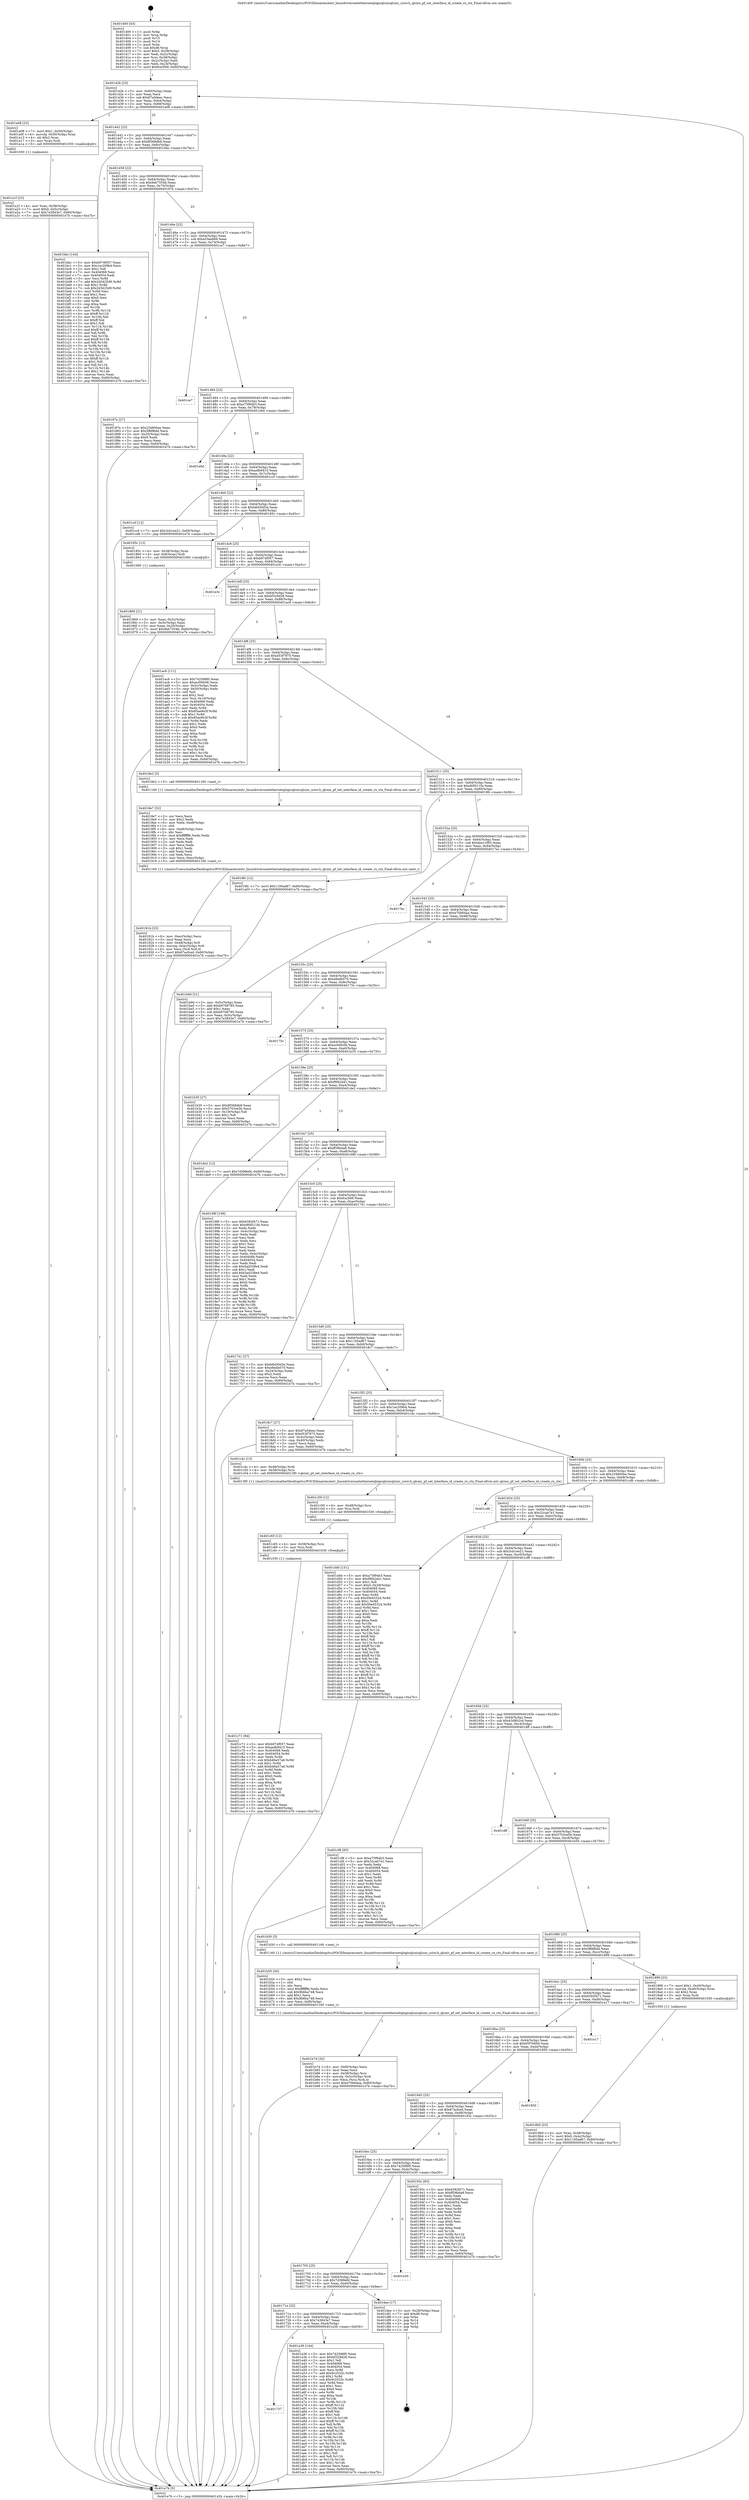 digraph "0x401400" {
  label = "0x401400 (/mnt/c/Users/mathe/Desktop/tcc/POCII/binaries/extr_linuxdriversnetethernetqlogicqlcnicqlcnic_sriov.h_qlcnic_pf_set_interface_id_create_rx_ctx_Final-ollvm.out::main(0))"
  labelloc = "t"
  node[shape=record]

  Entry [label="",width=0.3,height=0.3,shape=circle,fillcolor=black,style=filled]
  "0x40142b" [label="{
     0x40142b [23]\l
     | [instrs]\l
     &nbsp;&nbsp;0x40142b \<+3\>: mov -0x60(%rbp),%eax\l
     &nbsp;&nbsp;0x40142e \<+2\>: mov %eax,%ecx\l
     &nbsp;&nbsp;0x401430 \<+6\>: sub $0x87a5deec,%ecx\l
     &nbsp;&nbsp;0x401436 \<+3\>: mov %eax,-0x64(%rbp)\l
     &nbsp;&nbsp;0x401439 \<+3\>: mov %ecx,-0x68(%rbp)\l
     &nbsp;&nbsp;0x40143c \<+6\>: je 0000000000401a08 \<main+0x608\>\l
  }"]
  "0x401a08" [label="{
     0x401a08 [23]\l
     | [instrs]\l
     &nbsp;&nbsp;0x401a08 \<+7\>: movl $0x1,-0x50(%rbp)\l
     &nbsp;&nbsp;0x401a0f \<+4\>: movslq -0x50(%rbp),%rax\l
     &nbsp;&nbsp;0x401a13 \<+4\>: shl $0x2,%rax\l
     &nbsp;&nbsp;0x401a17 \<+3\>: mov %rax,%rdi\l
     &nbsp;&nbsp;0x401a1a \<+5\>: call 0000000000401050 \<malloc@plt\>\l
     | [calls]\l
     &nbsp;&nbsp;0x401050 \{1\} (unknown)\l
  }"]
  "0x401442" [label="{
     0x401442 [22]\l
     | [instrs]\l
     &nbsp;&nbsp;0x401442 \<+5\>: jmp 0000000000401447 \<main+0x47\>\l
     &nbsp;&nbsp;0x401447 \<+3\>: mov -0x64(%rbp),%eax\l
     &nbsp;&nbsp;0x40144a \<+5\>: sub $0x8f368db9,%eax\l
     &nbsp;&nbsp;0x40144f \<+3\>: mov %eax,-0x6c(%rbp)\l
     &nbsp;&nbsp;0x401452 \<+6\>: je 0000000000401bbc \<main+0x7bc\>\l
  }"]
  Exit [label="",width=0.3,height=0.3,shape=circle,fillcolor=black,style=filled,peripheries=2]
  "0x401bbc" [label="{
     0x401bbc [144]\l
     | [instrs]\l
     &nbsp;&nbsp;0x401bbc \<+5\>: mov $0xb974f057,%eax\l
     &nbsp;&nbsp;0x401bc1 \<+5\>: mov $0x1ac209b4,%ecx\l
     &nbsp;&nbsp;0x401bc6 \<+2\>: mov $0x1,%dl\l
     &nbsp;&nbsp;0x401bc8 \<+7\>: mov 0x404068,%esi\l
     &nbsp;&nbsp;0x401bcf \<+7\>: mov 0x404054,%edi\l
     &nbsp;&nbsp;0x401bd6 \<+3\>: mov %esi,%r8d\l
     &nbsp;&nbsp;0x401bd9 \<+7\>: add $0x2d3425d9,%r8d\l
     &nbsp;&nbsp;0x401be0 \<+4\>: sub $0x1,%r8d\l
     &nbsp;&nbsp;0x401be4 \<+7\>: sub $0x2d3425d9,%r8d\l
     &nbsp;&nbsp;0x401beb \<+4\>: imul %r8d,%esi\l
     &nbsp;&nbsp;0x401bef \<+3\>: and $0x1,%esi\l
     &nbsp;&nbsp;0x401bf2 \<+3\>: cmp $0x0,%esi\l
     &nbsp;&nbsp;0x401bf5 \<+4\>: sete %r9b\l
     &nbsp;&nbsp;0x401bf9 \<+3\>: cmp $0xa,%edi\l
     &nbsp;&nbsp;0x401bfc \<+4\>: setl %r10b\l
     &nbsp;&nbsp;0x401c00 \<+3\>: mov %r9b,%r11b\l
     &nbsp;&nbsp;0x401c03 \<+4\>: xor $0xff,%r11b\l
     &nbsp;&nbsp;0x401c07 \<+3\>: mov %r10b,%bl\l
     &nbsp;&nbsp;0x401c0a \<+3\>: xor $0xff,%bl\l
     &nbsp;&nbsp;0x401c0d \<+3\>: xor $0x1,%dl\l
     &nbsp;&nbsp;0x401c10 \<+3\>: mov %r11b,%r14b\l
     &nbsp;&nbsp;0x401c13 \<+4\>: and $0xff,%r14b\l
     &nbsp;&nbsp;0x401c17 \<+3\>: and %dl,%r9b\l
     &nbsp;&nbsp;0x401c1a \<+3\>: mov %bl,%r15b\l
     &nbsp;&nbsp;0x401c1d \<+4\>: and $0xff,%r15b\l
     &nbsp;&nbsp;0x401c21 \<+3\>: and %dl,%r10b\l
     &nbsp;&nbsp;0x401c24 \<+3\>: or %r9b,%r14b\l
     &nbsp;&nbsp;0x401c27 \<+3\>: or %r10b,%r15b\l
     &nbsp;&nbsp;0x401c2a \<+3\>: xor %r15b,%r14b\l
     &nbsp;&nbsp;0x401c2d \<+3\>: or %bl,%r11b\l
     &nbsp;&nbsp;0x401c30 \<+4\>: xor $0xff,%r11b\l
     &nbsp;&nbsp;0x401c34 \<+3\>: or $0x1,%dl\l
     &nbsp;&nbsp;0x401c37 \<+3\>: and %dl,%r11b\l
     &nbsp;&nbsp;0x401c3a \<+3\>: or %r11b,%r14b\l
     &nbsp;&nbsp;0x401c3d \<+4\>: test $0x1,%r14b\l
     &nbsp;&nbsp;0x401c41 \<+3\>: cmovne %ecx,%eax\l
     &nbsp;&nbsp;0x401c44 \<+3\>: mov %eax,-0x60(%rbp)\l
     &nbsp;&nbsp;0x401c47 \<+5\>: jmp 0000000000401e7b \<main+0xa7b\>\l
  }"]
  "0x401458" [label="{
     0x401458 [22]\l
     | [instrs]\l
     &nbsp;&nbsp;0x401458 \<+5\>: jmp 000000000040145d \<main+0x5d\>\l
     &nbsp;&nbsp;0x40145d \<+3\>: mov -0x64(%rbp),%eax\l
     &nbsp;&nbsp;0x401460 \<+5\>: sub $0x9eb7554b,%eax\l
     &nbsp;&nbsp;0x401465 \<+3\>: mov %eax,-0x70(%rbp)\l
     &nbsp;&nbsp;0x401468 \<+6\>: je 000000000040187e \<main+0x47e\>\l
  }"]
  "0x401c71" [label="{
     0x401c71 [94]\l
     | [instrs]\l
     &nbsp;&nbsp;0x401c71 \<+5\>: mov $0xb974f057,%eax\l
     &nbsp;&nbsp;0x401c76 \<+5\>: mov $0xaefb9415,%ecx\l
     &nbsp;&nbsp;0x401c7b \<+7\>: mov 0x404068,%edx\l
     &nbsp;&nbsp;0x401c82 \<+8\>: mov 0x404054,%r8d\l
     &nbsp;&nbsp;0x401c8a \<+3\>: mov %edx,%r9d\l
     &nbsp;&nbsp;0x401c8d \<+7\>: sub $0xb46a57a6,%r9d\l
     &nbsp;&nbsp;0x401c94 \<+4\>: sub $0x1,%r9d\l
     &nbsp;&nbsp;0x401c98 \<+7\>: add $0xb46a57a6,%r9d\l
     &nbsp;&nbsp;0x401c9f \<+4\>: imul %r9d,%edx\l
     &nbsp;&nbsp;0x401ca3 \<+3\>: and $0x1,%edx\l
     &nbsp;&nbsp;0x401ca6 \<+3\>: cmp $0x0,%edx\l
     &nbsp;&nbsp;0x401ca9 \<+4\>: sete %r10b\l
     &nbsp;&nbsp;0x401cad \<+4\>: cmp $0xa,%r8d\l
     &nbsp;&nbsp;0x401cb1 \<+4\>: setl %r11b\l
     &nbsp;&nbsp;0x401cb5 \<+3\>: mov %r10b,%bl\l
     &nbsp;&nbsp;0x401cb8 \<+3\>: and %r11b,%bl\l
     &nbsp;&nbsp;0x401cbb \<+3\>: xor %r11b,%r10b\l
     &nbsp;&nbsp;0x401cbe \<+3\>: or %r10b,%bl\l
     &nbsp;&nbsp;0x401cc1 \<+3\>: test $0x1,%bl\l
     &nbsp;&nbsp;0x401cc4 \<+3\>: cmovne %ecx,%eax\l
     &nbsp;&nbsp;0x401cc7 \<+3\>: mov %eax,-0x60(%rbp)\l
     &nbsp;&nbsp;0x401cca \<+5\>: jmp 0000000000401e7b \<main+0xa7b\>\l
  }"]
  "0x40187e" [label="{
     0x40187e [27]\l
     | [instrs]\l
     &nbsp;&nbsp;0x40187e \<+5\>: mov $0x234800ee,%eax\l
     &nbsp;&nbsp;0x401883 \<+5\>: mov $0x5ffdf6dd,%ecx\l
     &nbsp;&nbsp;0x401888 \<+3\>: mov -0x20(%rbp),%edx\l
     &nbsp;&nbsp;0x40188b \<+3\>: cmp $0x0,%edx\l
     &nbsp;&nbsp;0x40188e \<+3\>: cmove %ecx,%eax\l
     &nbsp;&nbsp;0x401891 \<+3\>: mov %eax,-0x60(%rbp)\l
     &nbsp;&nbsp;0x401894 \<+5\>: jmp 0000000000401e7b \<main+0xa7b\>\l
  }"]
  "0x40146e" [label="{
     0x40146e [22]\l
     | [instrs]\l
     &nbsp;&nbsp;0x40146e \<+5\>: jmp 0000000000401473 \<main+0x73\>\l
     &nbsp;&nbsp;0x401473 \<+3\>: mov -0x64(%rbp),%eax\l
     &nbsp;&nbsp;0x401476 \<+5\>: sub $0xa53eeb69,%eax\l
     &nbsp;&nbsp;0x40147b \<+3\>: mov %eax,-0x74(%rbp)\l
     &nbsp;&nbsp;0x40147e \<+6\>: je 0000000000401ce7 \<main+0x8e7\>\l
  }"]
  "0x401c65" [label="{
     0x401c65 [12]\l
     | [instrs]\l
     &nbsp;&nbsp;0x401c65 \<+4\>: mov -0x58(%rbp),%rsi\l
     &nbsp;&nbsp;0x401c69 \<+3\>: mov %rsi,%rdi\l
     &nbsp;&nbsp;0x401c6c \<+5\>: call 0000000000401030 \<free@plt\>\l
     | [calls]\l
     &nbsp;&nbsp;0x401030 \{1\} (unknown)\l
  }"]
  "0x401ce7" [label="{
     0x401ce7\l
  }", style=dashed]
  "0x401484" [label="{
     0x401484 [22]\l
     | [instrs]\l
     &nbsp;&nbsp;0x401484 \<+5\>: jmp 0000000000401489 \<main+0x89\>\l
     &nbsp;&nbsp;0x401489 \<+3\>: mov -0x64(%rbp),%eax\l
     &nbsp;&nbsp;0x40148c \<+5\>: sub $0xa75f94b3,%eax\l
     &nbsp;&nbsp;0x401491 \<+3\>: mov %eax,-0x78(%rbp)\l
     &nbsp;&nbsp;0x401494 \<+6\>: je 0000000000401e6d \<main+0xa6d\>\l
  }"]
  "0x401c59" [label="{
     0x401c59 [12]\l
     | [instrs]\l
     &nbsp;&nbsp;0x401c59 \<+4\>: mov -0x48(%rbp),%rsi\l
     &nbsp;&nbsp;0x401c5d \<+3\>: mov %rsi,%rdi\l
     &nbsp;&nbsp;0x401c60 \<+5\>: call 0000000000401030 \<free@plt\>\l
     | [calls]\l
     &nbsp;&nbsp;0x401030 \{1\} (unknown)\l
  }"]
  "0x401e6d" [label="{
     0x401e6d\l
  }", style=dashed]
  "0x40149a" [label="{
     0x40149a [22]\l
     | [instrs]\l
     &nbsp;&nbsp;0x40149a \<+5\>: jmp 000000000040149f \<main+0x9f\>\l
     &nbsp;&nbsp;0x40149f \<+3\>: mov -0x64(%rbp),%eax\l
     &nbsp;&nbsp;0x4014a2 \<+5\>: sub $0xaefb9415,%eax\l
     &nbsp;&nbsp;0x4014a7 \<+3\>: mov %eax,-0x7c(%rbp)\l
     &nbsp;&nbsp;0x4014aa \<+6\>: je 0000000000401ccf \<main+0x8cf\>\l
  }"]
  "0x401b7d" [label="{
     0x401b7d [32]\l
     | [instrs]\l
     &nbsp;&nbsp;0x401b7d \<+6\>: mov -0xf0(%rbp),%ecx\l
     &nbsp;&nbsp;0x401b83 \<+3\>: imul %eax,%ecx\l
     &nbsp;&nbsp;0x401b86 \<+4\>: mov -0x58(%rbp),%rsi\l
     &nbsp;&nbsp;0x401b8a \<+4\>: movslq -0x5c(%rbp),%rdi\l
     &nbsp;&nbsp;0x401b8e \<+3\>: mov %ecx,(%rsi,%rdi,4)\l
     &nbsp;&nbsp;0x401b91 \<+7\>: movl $0xe70b64aa,-0x60(%rbp)\l
     &nbsp;&nbsp;0x401b98 \<+5\>: jmp 0000000000401e7b \<main+0xa7b\>\l
  }"]
  "0x401ccf" [label="{
     0x401ccf [12]\l
     | [instrs]\l
     &nbsp;&nbsp;0x401ccf \<+7\>: movl $0x3cb1ee21,-0x60(%rbp)\l
     &nbsp;&nbsp;0x401cd6 \<+5\>: jmp 0000000000401e7b \<main+0xa7b\>\l
  }"]
  "0x4014b0" [label="{
     0x4014b0 [22]\l
     | [instrs]\l
     &nbsp;&nbsp;0x4014b0 \<+5\>: jmp 00000000004014b5 \<main+0xb5\>\l
     &nbsp;&nbsp;0x4014b5 \<+3\>: mov -0x64(%rbp),%eax\l
     &nbsp;&nbsp;0x4014b8 \<+5\>: sub $0xb6d30d3a,%eax\l
     &nbsp;&nbsp;0x4014bd \<+3\>: mov %eax,-0x80(%rbp)\l
     &nbsp;&nbsp;0x4014c0 \<+6\>: je 000000000040185c \<main+0x45c\>\l
  }"]
  "0x401b55" [label="{
     0x401b55 [40]\l
     | [instrs]\l
     &nbsp;&nbsp;0x401b55 \<+5\>: mov $0x2,%ecx\l
     &nbsp;&nbsp;0x401b5a \<+1\>: cltd\l
     &nbsp;&nbsp;0x401b5b \<+2\>: idiv %ecx\l
     &nbsp;&nbsp;0x401b5d \<+6\>: imul $0xfffffffe,%edx,%ecx\l
     &nbsp;&nbsp;0x401b63 \<+6\>: sub $0x9b6ba748,%ecx\l
     &nbsp;&nbsp;0x401b69 \<+3\>: add $0x1,%ecx\l
     &nbsp;&nbsp;0x401b6c \<+6\>: add $0x9b6ba748,%ecx\l
     &nbsp;&nbsp;0x401b72 \<+6\>: mov %ecx,-0xf0(%rbp)\l
     &nbsp;&nbsp;0x401b78 \<+5\>: call 0000000000401160 \<next_i\>\l
     | [calls]\l
     &nbsp;&nbsp;0x401160 \{1\} (/mnt/c/Users/mathe/Desktop/tcc/POCII/binaries/extr_linuxdriversnetethernetqlogicqlcnicqlcnic_sriov.h_qlcnic_pf_set_interface_id_create_rx_ctx_Final-ollvm.out::next_i)\l
  }"]
  "0x40185c" [label="{
     0x40185c [13]\l
     | [instrs]\l
     &nbsp;&nbsp;0x40185c \<+4\>: mov -0x38(%rbp),%rax\l
     &nbsp;&nbsp;0x401860 \<+4\>: mov 0x8(%rax),%rdi\l
     &nbsp;&nbsp;0x401864 \<+5\>: call 0000000000401060 \<atoi@plt\>\l
     | [calls]\l
     &nbsp;&nbsp;0x401060 \{1\} (unknown)\l
  }"]
  "0x4014c6" [label="{
     0x4014c6 [25]\l
     | [instrs]\l
     &nbsp;&nbsp;0x4014c6 \<+5\>: jmp 00000000004014cb \<main+0xcb\>\l
     &nbsp;&nbsp;0x4014cb \<+3\>: mov -0x64(%rbp),%eax\l
     &nbsp;&nbsp;0x4014ce \<+5\>: sub $0xb974f057,%eax\l
     &nbsp;&nbsp;0x4014d3 \<+6\>: mov %eax,-0x84(%rbp)\l
     &nbsp;&nbsp;0x4014d9 \<+6\>: je 0000000000401e3c \<main+0xa3c\>\l
  }"]
  "0x401737" [label="{
     0x401737\l
  }", style=dashed]
  "0x401e3c" [label="{
     0x401e3c\l
  }", style=dashed]
  "0x4014df" [label="{
     0x4014df [25]\l
     | [instrs]\l
     &nbsp;&nbsp;0x4014df \<+5\>: jmp 00000000004014e4 \<main+0xe4\>\l
     &nbsp;&nbsp;0x4014e4 \<+3\>: mov -0x64(%rbp),%eax\l
     &nbsp;&nbsp;0x4014e7 \<+5\>: sub $0xbf329d28,%eax\l
     &nbsp;&nbsp;0x4014ec \<+6\>: mov %eax,-0x88(%rbp)\l
     &nbsp;&nbsp;0x4014f2 \<+6\>: je 0000000000401ac6 \<main+0x6c6\>\l
  }"]
  "0x401a36" [label="{
     0x401a36 [144]\l
     | [instrs]\l
     &nbsp;&nbsp;0x401a36 \<+5\>: mov $0x742588f0,%eax\l
     &nbsp;&nbsp;0x401a3b \<+5\>: mov $0xbf329d28,%ecx\l
     &nbsp;&nbsp;0x401a40 \<+2\>: mov $0x1,%dl\l
     &nbsp;&nbsp;0x401a42 \<+7\>: mov 0x404068,%esi\l
     &nbsp;&nbsp;0x401a49 \<+7\>: mov 0x404054,%edi\l
     &nbsp;&nbsp;0x401a50 \<+3\>: mov %esi,%r8d\l
     &nbsp;&nbsp;0x401a53 \<+7\>: add $0x9c2525c,%r8d\l
     &nbsp;&nbsp;0x401a5a \<+4\>: sub $0x1,%r8d\l
     &nbsp;&nbsp;0x401a5e \<+7\>: sub $0x9c2525c,%r8d\l
     &nbsp;&nbsp;0x401a65 \<+4\>: imul %r8d,%esi\l
     &nbsp;&nbsp;0x401a69 \<+3\>: and $0x1,%esi\l
     &nbsp;&nbsp;0x401a6c \<+3\>: cmp $0x0,%esi\l
     &nbsp;&nbsp;0x401a6f \<+4\>: sete %r9b\l
     &nbsp;&nbsp;0x401a73 \<+3\>: cmp $0xa,%edi\l
     &nbsp;&nbsp;0x401a76 \<+4\>: setl %r10b\l
     &nbsp;&nbsp;0x401a7a \<+3\>: mov %r9b,%r11b\l
     &nbsp;&nbsp;0x401a7d \<+4\>: xor $0xff,%r11b\l
     &nbsp;&nbsp;0x401a81 \<+3\>: mov %r10b,%bl\l
     &nbsp;&nbsp;0x401a84 \<+3\>: xor $0xff,%bl\l
     &nbsp;&nbsp;0x401a87 \<+3\>: xor $0x1,%dl\l
     &nbsp;&nbsp;0x401a8a \<+3\>: mov %r11b,%r14b\l
     &nbsp;&nbsp;0x401a8d \<+4\>: and $0xff,%r14b\l
     &nbsp;&nbsp;0x401a91 \<+3\>: and %dl,%r9b\l
     &nbsp;&nbsp;0x401a94 \<+3\>: mov %bl,%r15b\l
     &nbsp;&nbsp;0x401a97 \<+4\>: and $0xff,%r15b\l
     &nbsp;&nbsp;0x401a9b \<+3\>: and %dl,%r10b\l
     &nbsp;&nbsp;0x401a9e \<+3\>: or %r9b,%r14b\l
     &nbsp;&nbsp;0x401aa1 \<+3\>: or %r10b,%r15b\l
     &nbsp;&nbsp;0x401aa4 \<+3\>: xor %r15b,%r14b\l
     &nbsp;&nbsp;0x401aa7 \<+3\>: or %bl,%r11b\l
     &nbsp;&nbsp;0x401aaa \<+4\>: xor $0xff,%r11b\l
     &nbsp;&nbsp;0x401aae \<+3\>: or $0x1,%dl\l
     &nbsp;&nbsp;0x401ab1 \<+3\>: and %dl,%r11b\l
     &nbsp;&nbsp;0x401ab4 \<+3\>: or %r11b,%r14b\l
     &nbsp;&nbsp;0x401ab7 \<+4\>: test $0x1,%r14b\l
     &nbsp;&nbsp;0x401abb \<+3\>: cmovne %ecx,%eax\l
     &nbsp;&nbsp;0x401abe \<+3\>: mov %eax,-0x60(%rbp)\l
     &nbsp;&nbsp;0x401ac1 \<+5\>: jmp 0000000000401e7b \<main+0xa7b\>\l
  }"]
  "0x401ac6" [label="{
     0x401ac6 [111]\l
     | [instrs]\l
     &nbsp;&nbsp;0x401ac6 \<+5\>: mov $0x742588f0,%eax\l
     &nbsp;&nbsp;0x401acb \<+5\>: mov $0xec00fc06,%ecx\l
     &nbsp;&nbsp;0x401ad0 \<+3\>: mov -0x5c(%rbp),%edx\l
     &nbsp;&nbsp;0x401ad3 \<+3\>: cmp -0x50(%rbp),%edx\l
     &nbsp;&nbsp;0x401ad6 \<+4\>: setl %sil\l
     &nbsp;&nbsp;0x401ada \<+4\>: and $0x1,%sil\l
     &nbsp;&nbsp;0x401ade \<+4\>: mov %sil,-0x19(%rbp)\l
     &nbsp;&nbsp;0x401ae2 \<+7\>: mov 0x404068,%edx\l
     &nbsp;&nbsp;0x401ae9 \<+7\>: mov 0x404054,%edi\l
     &nbsp;&nbsp;0x401af0 \<+3\>: mov %edx,%r8d\l
     &nbsp;&nbsp;0x401af3 \<+7\>: add $0x85ae9e3f,%r8d\l
     &nbsp;&nbsp;0x401afa \<+4\>: sub $0x1,%r8d\l
     &nbsp;&nbsp;0x401afe \<+7\>: sub $0x85ae9e3f,%r8d\l
     &nbsp;&nbsp;0x401b05 \<+4\>: imul %r8d,%edx\l
     &nbsp;&nbsp;0x401b09 \<+3\>: and $0x1,%edx\l
     &nbsp;&nbsp;0x401b0c \<+3\>: cmp $0x0,%edx\l
     &nbsp;&nbsp;0x401b0f \<+4\>: sete %sil\l
     &nbsp;&nbsp;0x401b13 \<+3\>: cmp $0xa,%edi\l
     &nbsp;&nbsp;0x401b16 \<+4\>: setl %r9b\l
     &nbsp;&nbsp;0x401b1a \<+3\>: mov %sil,%r10b\l
     &nbsp;&nbsp;0x401b1d \<+3\>: and %r9b,%r10b\l
     &nbsp;&nbsp;0x401b20 \<+3\>: xor %r9b,%sil\l
     &nbsp;&nbsp;0x401b23 \<+3\>: or %sil,%r10b\l
     &nbsp;&nbsp;0x401b26 \<+4\>: test $0x1,%r10b\l
     &nbsp;&nbsp;0x401b2a \<+3\>: cmovne %ecx,%eax\l
     &nbsp;&nbsp;0x401b2d \<+3\>: mov %eax,-0x60(%rbp)\l
     &nbsp;&nbsp;0x401b30 \<+5\>: jmp 0000000000401e7b \<main+0xa7b\>\l
  }"]
  "0x4014f8" [label="{
     0x4014f8 [25]\l
     | [instrs]\l
     &nbsp;&nbsp;0x4014f8 \<+5\>: jmp 00000000004014fd \<main+0xfd\>\l
     &nbsp;&nbsp;0x4014fd \<+3\>: mov -0x64(%rbp),%eax\l
     &nbsp;&nbsp;0x401500 \<+5\>: sub $0xd53f7875,%eax\l
     &nbsp;&nbsp;0x401505 \<+6\>: mov %eax,-0x8c(%rbp)\l
     &nbsp;&nbsp;0x40150b \<+6\>: je 00000000004018e2 \<main+0x4e2\>\l
  }"]
  "0x40171e" [label="{
     0x40171e [25]\l
     | [instrs]\l
     &nbsp;&nbsp;0x40171e \<+5\>: jmp 0000000000401723 \<main+0x323\>\l
     &nbsp;&nbsp;0x401723 \<+3\>: mov -0x64(%rbp),%eax\l
     &nbsp;&nbsp;0x401726 \<+5\>: sub $0x7e3843e7,%eax\l
     &nbsp;&nbsp;0x40172b \<+6\>: mov %eax,-0xe4(%rbp)\l
     &nbsp;&nbsp;0x401731 \<+6\>: je 0000000000401a36 \<main+0x636\>\l
  }"]
  "0x4018e2" [label="{
     0x4018e2 [5]\l
     | [instrs]\l
     &nbsp;&nbsp;0x4018e2 \<+5\>: call 0000000000401160 \<next_i\>\l
     | [calls]\l
     &nbsp;&nbsp;0x401160 \{1\} (/mnt/c/Users/mathe/Desktop/tcc/POCII/binaries/extr_linuxdriversnetethernetqlogicqlcnicqlcnic_sriov.h_qlcnic_pf_set_interface_id_create_rx_ctx_Final-ollvm.out::next_i)\l
  }"]
  "0x401511" [label="{
     0x401511 [25]\l
     | [instrs]\l
     &nbsp;&nbsp;0x401511 \<+5\>: jmp 0000000000401516 \<main+0x116\>\l
     &nbsp;&nbsp;0x401516 \<+3\>: mov -0x64(%rbp),%eax\l
     &nbsp;&nbsp;0x401519 \<+5\>: sub $0xd69511fe,%eax\l
     &nbsp;&nbsp;0x40151e \<+6\>: mov %eax,-0x90(%rbp)\l
     &nbsp;&nbsp;0x401524 \<+6\>: je 00000000004019fc \<main+0x5fc\>\l
  }"]
  "0x401dee" [label="{
     0x401dee [17]\l
     | [instrs]\l
     &nbsp;&nbsp;0x401dee \<+3\>: mov -0x28(%rbp),%eax\l
     &nbsp;&nbsp;0x401df1 \<+7\>: add $0xd8,%rsp\l
     &nbsp;&nbsp;0x401df8 \<+1\>: pop %rbx\l
     &nbsp;&nbsp;0x401df9 \<+2\>: pop %r14\l
     &nbsp;&nbsp;0x401dfb \<+2\>: pop %r15\l
     &nbsp;&nbsp;0x401dfd \<+1\>: pop %rbp\l
     &nbsp;&nbsp;0x401dfe \<+1\>: ret\l
  }"]
  "0x4019fc" [label="{
     0x4019fc [12]\l
     | [instrs]\l
     &nbsp;&nbsp;0x4019fc \<+7\>: movl $0x1195ad67,-0x60(%rbp)\l
     &nbsp;&nbsp;0x401a03 \<+5\>: jmp 0000000000401e7b \<main+0xa7b\>\l
  }"]
  "0x40152a" [label="{
     0x40152a [25]\l
     | [instrs]\l
     &nbsp;&nbsp;0x40152a \<+5\>: jmp 000000000040152f \<main+0x12f\>\l
     &nbsp;&nbsp;0x40152f \<+3\>: mov -0x64(%rbp),%eax\l
     &nbsp;&nbsp;0x401532 \<+5\>: sub $0xdee12f93,%eax\l
     &nbsp;&nbsp;0x401537 \<+6\>: mov %eax,-0x94(%rbp)\l
     &nbsp;&nbsp;0x40153d \<+6\>: je 00000000004017ec \<main+0x3ec\>\l
  }"]
  "0x401705" [label="{
     0x401705 [25]\l
     | [instrs]\l
     &nbsp;&nbsp;0x401705 \<+5\>: jmp 000000000040170a \<main+0x30a\>\l
     &nbsp;&nbsp;0x40170a \<+3\>: mov -0x64(%rbp),%eax\l
     &nbsp;&nbsp;0x40170d \<+5\>: sub $0x7d388efd,%eax\l
     &nbsp;&nbsp;0x401712 \<+6\>: mov %eax,-0xe0(%rbp)\l
     &nbsp;&nbsp;0x401718 \<+6\>: je 0000000000401dee \<main+0x9ee\>\l
  }"]
  "0x4017ec" [label="{
     0x4017ec\l
  }", style=dashed]
  "0x401543" [label="{
     0x401543 [25]\l
     | [instrs]\l
     &nbsp;&nbsp;0x401543 \<+5\>: jmp 0000000000401548 \<main+0x148\>\l
     &nbsp;&nbsp;0x401548 \<+3\>: mov -0x64(%rbp),%eax\l
     &nbsp;&nbsp;0x40154b \<+5\>: sub $0xe70b64aa,%eax\l
     &nbsp;&nbsp;0x401550 \<+6\>: mov %eax,-0x98(%rbp)\l
     &nbsp;&nbsp;0x401556 \<+6\>: je 0000000000401b9d \<main+0x79d\>\l
  }"]
  "0x401e30" [label="{
     0x401e30\l
  }", style=dashed]
  "0x401b9d" [label="{
     0x401b9d [31]\l
     | [instrs]\l
     &nbsp;&nbsp;0x401b9d \<+3\>: mov -0x5c(%rbp),%eax\l
     &nbsp;&nbsp;0x401ba0 \<+5\>: add $0xb9706785,%eax\l
     &nbsp;&nbsp;0x401ba5 \<+3\>: add $0x1,%eax\l
     &nbsp;&nbsp;0x401ba8 \<+5\>: sub $0xb9706785,%eax\l
     &nbsp;&nbsp;0x401bad \<+3\>: mov %eax,-0x5c(%rbp)\l
     &nbsp;&nbsp;0x401bb0 \<+7\>: movl $0x7e3843e7,-0x60(%rbp)\l
     &nbsp;&nbsp;0x401bb7 \<+5\>: jmp 0000000000401e7b \<main+0xa7b\>\l
  }"]
  "0x40155c" [label="{
     0x40155c [25]\l
     | [instrs]\l
     &nbsp;&nbsp;0x40155c \<+5\>: jmp 0000000000401561 \<main+0x161\>\l
     &nbsp;&nbsp;0x401561 \<+3\>: mov -0x64(%rbp),%eax\l
     &nbsp;&nbsp;0x401564 \<+5\>: sub $0xe8edb070,%eax\l
     &nbsp;&nbsp;0x401569 \<+6\>: mov %eax,-0x9c(%rbp)\l
     &nbsp;&nbsp;0x40156f \<+6\>: je 000000000040175c \<main+0x35c\>\l
  }"]
  "0x401a1f" [label="{
     0x401a1f [23]\l
     | [instrs]\l
     &nbsp;&nbsp;0x401a1f \<+4\>: mov %rax,-0x58(%rbp)\l
     &nbsp;&nbsp;0x401a23 \<+7\>: movl $0x0,-0x5c(%rbp)\l
     &nbsp;&nbsp;0x401a2a \<+7\>: movl $0x7e3843e7,-0x60(%rbp)\l
     &nbsp;&nbsp;0x401a31 \<+5\>: jmp 0000000000401e7b \<main+0xa7b\>\l
  }"]
  "0x40175c" [label="{
     0x40175c\l
  }", style=dashed]
  "0x401575" [label="{
     0x401575 [25]\l
     | [instrs]\l
     &nbsp;&nbsp;0x401575 \<+5\>: jmp 000000000040157a \<main+0x17a\>\l
     &nbsp;&nbsp;0x40157a \<+3\>: mov -0x64(%rbp),%eax\l
     &nbsp;&nbsp;0x40157d \<+5\>: sub $0xec00fc06,%eax\l
     &nbsp;&nbsp;0x401582 \<+6\>: mov %eax,-0xa0(%rbp)\l
     &nbsp;&nbsp;0x401588 \<+6\>: je 0000000000401b35 \<main+0x735\>\l
  }"]
  "0x4016ec" [label="{
     0x4016ec [25]\l
     | [instrs]\l
     &nbsp;&nbsp;0x4016ec \<+5\>: jmp 00000000004016f1 \<main+0x2f1\>\l
     &nbsp;&nbsp;0x4016f1 \<+3\>: mov -0x64(%rbp),%eax\l
     &nbsp;&nbsp;0x4016f4 \<+5\>: sub $0x742588f0,%eax\l
     &nbsp;&nbsp;0x4016f9 \<+6\>: mov %eax,-0xdc(%rbp)\l
     &nbsp;&nbsp;0x4016ff \<+6\>: je 0000000000401e30 \<main+0xa30\>\l
  }"]
  "0x401b35" [label="{
     0x401b35 [27]\l
     | [instrs]\l
     &nbsp;&nbsp;0x401b35 \<+5\>: mov $0x8f368db9,%eax\l
     &nbsp;&nbsp;0x401b3a \<+5\>: mov $0x5703ce5b,%ecx\l
     &nbsp;&nbsp;0x401b3f \<+3\>: mov -0x19(%rbp),%dl\l
     &nbsp;&nbsp;0x401b42 \<+3\>: test $0x1,%dl\l
     &nbsp;&nbsp;0x401b45 \<+3\>: cmovne %ecx,%eax\l
     &nbsp;&nbsp;0x401b48 \<+3\>: mov %eax,-0x60(%rbp)\l
     &nbsp;&nbsp;0x401b4b \<+5\>: jmp 0000000000401e7b \<main+0xa7b\>\l
  }"]
  "0x40158e" [label="{
     0x40158e [25]\l
     | [instrs]\l
     &nbsp;&nbsp;0x40158e \<+5\>: jmp 0000000000401593 \<main+0x193\>\l
     &nbsp;&nbsp;0x401593 \<+3\>: mov -0x64(%rbp),%eax\l
     &nbsp;&nbsp;0x401596 \<+5\>: sub $0xf9f42d41,%eax\l
     &nbsp;&nbsp;0x40159b \<+6\>: mov %eax,-0xa4(%rbp)\l
     &nbsp;&nbsp;0x4015a1 \<+6\>: je 0000000000401de2 \<main+0x9e2\>\l
  }"]
  "0x40193c" [label="{
     0x40193c [83]\l
     | [instrs]\l
     &nbsp;&nbsp;0x40193c \<+5\>: mov $0x6392f471,%eax\l
     &nbsp;&nbsp;0x401941 \<+5\>: mov $0xff39bda8,%ecx\l
     &nbsp;&nbsp;0x401946 \<+2\>: xor %edx,%edx\l
     &nbsp;&nbsp;0x401948 \<+7\>: mov 0x404068,%esi\l
     &nbsp;&nbsp;0x40194f \<+7\>: mov 0x404054,%edi\l
     &nbsp;&nbsp;0x401956 \<+3\>: sub $0x1,%edx\l
     &nbsp;&nbsp;0x401959 \<+3\>: mov %esi,%r8d\l
     &nbsp;&nbsp;0x40195c \<+3\>: add %edx,%r8d\l
     &nbsp;&nbsp;0x40195f \<+4\>: imul %r8d,%esi\l
     &nbsp;&nbsp;0x401963 \<+3\>: and $0x1,%esi\l
     &nbsp;&nbsp;0x401966 \<+3\>: cmp $0x0,%esi\l
     &nbsp;&nbsp;0x401969 \<+4\>: sete %r9b\l
     &nbsp;&nbsp;0x40196d \<+3\>: cmp $0xa,%edi\l
     &nbsp;&nbsp;0x401970 \<+4\>: setl %r10b\l
     &nbsp;&nbsp;0x401974 \<+3\>: mov %r9b,%r11b\l
     &nbsp;&nbsp;0x401977 \<+3\>: and %r10b,%r11b\l
     &nbsp;&nbsp;0x40197a \<+3\>: xor %r10b,%r9b\l
     &nbsp;&nbsp;0x40197d \<+3\>: or %r9b,%r11b\l
     &nbsp;&nbsp;0x401980 \<+4\>: test $0x1,%r11b\l
     &nbsp;&nbsp;0x401984 \<+3\>: cmovne %ecx,%eax\l
     &nbsp;&nbsp;0x401987 \<+3\>: mov %eax,-0x60(%rbp)\l
     &nbsp;&nbsp;0x40198a \<+5\>: jmp 0000000000401e7b \<main+0xa7b\>\l
  }"]
  "0x401de2" [label="{
     0x401de2 [12]\l
     | [instrs]\l
     &nbsp;&nbsp;0x401de2 \<+7\>: movl $0x7d388efd,-0x60(%rbp)\l
     &nbsp;&nbsp;0x401de9 \<+5\>: jmp 0000000000401e7b \<main+0xa7b\>\l
  }"]
  "0x4015a7" [label="{
     0x4015a7 [25]\l
     | [instrs]\l
     &nbsp;&nbsp;0x4015a7 \<+5\>: jmp 00000000004015ac \<main+0x1ac\>\l
     &nbsp;&nbsp;0x4015ac \<+3\>: mov -0x64(%rbp),%eax\l
     &nbsp;&nbsp;0x4015af \<+5\>: sub $0xff39bda8,%eax\l
     &nbsp;&nbsp;0x4015b4 \<+6\>: mov %eax,-0xa8(%rbp)\l
     &nbsp;&nbsp;0x4015ba \<+6\>: je 000000000040198f \<main+0x58f\>\l
  }"]
  "0x4016d3" [label="{
     0x4016d3 [25]\l
     | [instrs]\l
     &nbsp;&nbsp;0x4016d3 \<+5\>: jmp 00000000004016d8 \<main+0x2d8\>\l
     &nbsp;&nbsp;0x4016d8 \<+3\>: mov -0x64(%rbp),%eax\l
     &nbsp;&nbsp;0x4016db \<+5\>: sub $0x67acfced,%eax\l
     &nbsp;&nbsp;0x4016e0 \<+6\>: mov %eax,-0xd8(%rbp)\l
     &nbsp;&nbsp;0x4016e6 \<+6\>: je 000000000040193c \<main+0x53c\>\l
  }"]
  "0x40198f" [label="{
     0x40198f [109]\l
     | [instrs]\l
     &nbsp;&nbsp;0x40198f \<+5\>: mov $0x6392f471,%eax\l
     &nbsp;&nbsp;0x401994 \<+5\>: mov $0xd69511fe,%ecx\l
     &nbsp;&nbsp;0x401999 \<+2\>: xor %edx,%edx\l
     &nbsp;&nbsp;0x40199b \<+3\>: mov -0x4c(%rbp),%esi\l
     &nbsp;&nbsp;0x40199e \<+2\>: mov %edx,%edi\l
     &nbsp;&nbsp;0x4019a0 \<+2\>: sub %esi,%edi\l
     &nbsp;&nbsp;0x4019a2 \<+2\>: mov %edx,%esi\l
     &nbsp;&nbsp;0x4019a4 \<+3\>: sub $0x1,%esi\l
     &nbsp;&nbsp;0x4019a7 \<+2\>: add %esi,%edi\l
     &nbsp;&nbsp;0x4019a9 \<+2\>: sub %edi,%edx\l
     &nbsp;&nbsp;0x4019ab \<+3\>: mov %edx,-0x4c(%rbp)\l
     &nbsp;&nbsp;0x4019ae \<+7\>: mov 0x404068,%edx\l
     &nbsp;&nbsp;0x4019b5 \<+7\>: mov 0x404054,%esi\l
     &nbsp;&nbsp;0x4019bc \<+2\>: mov %edx,%edi\l
     &nbsp;&nbsp;0x4019be \<+6\>: sub $0x5ad338e4,%edi\l
     &nbsp;&nbsp;0x4019c4 \<+3\>: sub $0x1,%edi\l
     &nbsp;&nbsp;0x4019c7 \<+6\>: add $0x5ad338e4,%edi\l
     &nbsp;&nbsp;0x4019cd \<+3\>: imul %edi,%edx\l
     &nbsp;&nbsp;0x4019d0 \<+3\>: and $0x1,%edx\l
     &nbsp;&nbsp;0x4019d3 \<+3\>: cmp $0x0,%edx\l
     &nbsp;&nbsp;0x4019d6 \<+4\>: sete %r8b\l
     &nbsp;&nbsp;0x4019da \<+3\>: cmp $0xa,%esi\l
     &nbsp;&nbsp;0x4019dd \<+4\>: setl %r9b\l
     &nbsp;&nbsp;0x4019e1 \<+3\>: mov %r8b,%r10b\l
     &nbsp;&nbsp;0x4019e4 \<+3\>: and %r9b,%r10b\l
     &nbsp;&nbsp;0x4019e7 \<+3\>: xor %r9b,%r8b\l
     &nbsp;&nbsp;0x4019ea \<+3\>: or %r8b,%r10b\l
     &nbsp;&nbsp;0x4019ed \<+4\>: test $0x1,%r10b\l
     &nbsp;&nbsp;0x4019f1 \<+3\>: cmovne %ecx,%eax\l
     &nbsp;&nbsp;0x4019f4 \<+3\>: mov %eax,-0x60(%rbp)\l
     &nbsp;&nbsp;0x4019f7 \<+5\>: jmp 0000000000401e7b \<main+0xa7b\>\l
  }"]
  "0x4015c0" [label="{
     0x4015c0 [25]\l
     | [instrs]\l
     &nbsp;&nbsp;0x4015c0 \<+5\>: jmp 00000000004015c5 \<main+0x1c5\>\l
     &nbsp;&nbsp;0x4015c5 \<+3\>: mov -0x64(%rbp),%eax\l
     &nbsp;&nbsp;0x4015c8 \<+5\>: sub $0xfca3f49,%eax\l
     &nbsp;&nbsp;0x4015cd \<+6\>: mov %eax,-0xac(%rbp)\l
     &nbsp;&nbsp;0x4015d3 \<+6\>: je 0000000000401741 \<main+0x341\>\l
  }"]
  "0x401850" [label="{
     0x401850\l
  }", style=dashed]
  "0x401741" [label="{
     0x401741 [27]\l
     | [instrs]\l
     &nbsp;&nbsp;0x401741 \<+5\>: mov $0xb6d30d3a,%eax\l
     &nbsp;&nbsp;0x401746 \<+5\>: mov $0xe8edb070,%ecx\l
     &nbsp;&nbsp;0x40174b \<+3\>: mov -0x24(%rbp),%edx\l
     &nbsp;&nbsp;0x40174e \<+3\>: cmp $0x2,%edx\l
     &nbsp;&nbsp;0x401751 \<+3\>: cmovne %ecx,%eax\l
     &nbsp;&nbsp;0x401754 \<+3\>: mov %eax,-0x60(%rbp)\l
     &nbsp;&nbsp;0x401757 \<+5\>: jmp 0000000000401e7b \<main+0xa7b\>\l
  }"]
  "0x4015d9" [label="{
     0x4015d9 [25]\l
     | [instrs]\l
     &nbsp;&nbsp;0x4015d9 \<+5\>: jmp 00000000004015de \<main+0x1de\>\l
     &nbsp;&nbsp;0x4015de \<+3\>: mov -0x64(%rbp),%eax\l
     &nbsp;&nbsp;0x4015e1 \<+5\>: sub $0x1195ad67,%eax\l
     &nbsp;&nbsp;0x4015e6 \<+6\>: mov %eax,-0xb0(%rbp)\l
     &nbsp;&nbsp;0x4015ec \<+6\>: je 00000000004018c7 \<main+0x4c7\>\l
  }"]
  "0x401e7b" [label="{
     0x401e7b [5]\l
     | [instrs]\l
     &nbsp;&nbsp;0x401e7b \<+5\>: jmp 000000000040142b \<main+0x2b\>\l
  }"]
  "0x401400" [label="{
     0x401400 [43]\l
     | [instrs]\l
     &nbsp;&nbsp;0x401400 \<+1\>: push %rbp\l
     &nbsp;&nbsp;0x401401 \<+3\>: mov %rsp,%rbp\l
     &nbsp;&nbsp;0x401404 \<+2\>: push %r15\l
     &nbsp;&nbsp;0x401406 \<+2\>: push %r14\l
     &nbsp;&nbsp;0x401408 \<+1\>: push %rbx\l
     &nbsp;&nbsp;0x401409 \<+7\>: sub $0xd8,%rsp\l
     &nbsp;&nbsp;0x401410 \<+7\>: movl $0x0,-0x28(%rbp)\l
     &nbsp;&nbsp;0x401417 \<+3\>: mov %edi,-0x2c(%rbp)\l
     &nbsp;&nbsp;0x40141a \<+4\>: mov %rsi,-0x38(%rbp)\l
     &nbsp;&nbsp;0x40141e \<+3\>: mov -0x2c(%rbp),%edi\l
     &nbsp;&nbsp;0x401421 \<+3\>: mov %edi,-0x24(%rbp)\l
     &nbsp;&nbsp;0x401424 \<+7\>: movl $0xfca3f49,-0x60(%rbp)\l
  }"]
  "0x401869" [label="{
     0x401869 [21]\l
     | [instrs]\l
     &nbsp;&nbsp;0x401869 \<+3\>: mov %eax,-0x3c(%rbp)\l
     &nbsp;&nbsp;0x40186c \<+3\>: mov -0x3c(%rbp),%eax\l
     &nbsp;&nbsp;0x40186f \<+3\>: mov %eax,-0x20(%rbp)\l
     &nbsp;&nbsp;0x401872 \<+7\>: movl $0x9eb7554b,-0x60(%rbp)\l
     &nbsp;&nbsp;0x401879 \<+5\>: jmp 0000000000401e7b \<main+0xa7b\>\l
  }"]
  "0x4016ba" [label="{
     0x4016ba [25]\l
     | [instrs]\l
     &nbsp;&nbsp;0x4016ba \<+5\>: jmp 00000000004016bf \<main+0x2bf\>\l
     &nbsp;&nbsp;0x4016bf \<+3\>: mov -0x64(%rbp),%eax\l
     &nbsp;&nbsp;0x4016c2 \<+5\>: sub $0x65f7660d,%eax\l
     &nbsp;&nbsp;0x4016c7 \<+6\>: mov %eax,-0xd4(%rbp)\l
     &nbsp;&nbsp;0x4016cd \<+6\>: je 0000000000401850 \<main+0x450\>\l
  }"]
  "0x4018c7" [label="{
     0x4018c7 [27]\l
     | [instrs]\l
     &nbsp;&nbsp;0x4018c7 \<+5\>: mov $0x87a5deec,%eax\l
     &nbsp;&nbsp;0x4018cc \<+5\>: mov $0xd53f7875,%ecx\l
     &nbsp;&nbsp;0x4018d1 \<+3\>: mov -0x4c(%rbp),%edx\l
     &nbsp;&nbsp;0x4018d4 \<+3\>: cmp -0x40(%rbp),%edx\l
     &nbsp;&nbsp;0x4018d7 \<+3\>: cmovl %ecx,%eax\l
     &nbsp;&nbsp;0x4018da \<+3\>: mov %eax,-0x60(%rbp)\l
     &nbsp;&nbsp;0x4018dd \<+5\>: jmp 0000000000401e7b \<main+0xa7b\>\l
  }"]
  "0x4015f2" [label="{
     0x4015f2 [25]\l
     | [instrs]\l
     &nbsp;&nbsp;0x4015f2 \<+5\>: jmp 00000000004015f7 \<main+0x1f7\>\l
     &nbsp;&nbsp;0x4015f7 \<+3\>: mov -0x64(%rbp),%eax\l
     &nbsp;&nbsp;0x4015fa \<+5\>: sub $0x1ac209b4,%eax\l
     &nbsp;&nbsp;0x4015ff \<+6\>: mov %eax,-0xb4(%rbp)\l
     &nbsp;&nbsp;0x401605 \<+6\>: je 0000000000401c4c \<main+0x84c\>\l
  }"]
  "0x401e17" [label="{
     0x401e17\l
  }", style=dashed]
  "0x401c4c" [label="{
     0x401c4c [13]\l
     | [instrs]\l
     &nbsp;&nbsp;0x401c4c \<+4\>: mov -0x48(%rbp),%rdi\l
     &nbsp;&nbsp;0x401c50 \<+4\>: mov -0x58(%rbp),%rsi\l
     &nbsp;&nbsp;0x401c54 \<+5\>: call 00000000004013f0 \<qlcnic_pf_set_interface_id_create_rx_ctx\>\l
     | [calls]\l
     &nbsp;&nbsp;0x4013f0 \{1\} (/mnt/c/Users/mathe/Desktop/tcc/POCII/binaries/extr_linuxdriversnetethernetqlogicqlcnicqlcnic_sriov.h_qlcnic_pf_set_interface_id_create_rx_ctx_Final-ollvm.out::qlcnic_pf_set_interface_id_create_rx_ctx)\l
  }"]
  "0x40160b" [label="{
     0x40160b [25]\l
     | [instrs]\l
     &nbsp;&nbsp;0x40160b \<+5\>: jmp 0000000000401610 \<main+0x210\>\l
     &nbsp;&nbsp;0x401610 \<+3\>: mov -0x64(%rbp),%eax\l
     &nbsp;&nbsp;0x401613 \<+5\>: sub $0x234800ee,%eax\l
     &nbsp;&nbsp;0x401618 \<+6\>: mov %eax,-0xb8(%rbp)\l
     &nbsp;&nbsp;0x40161e \<+6\>: je 0000000000401cdb \<main+0x8db\>\l
  }"]
  "0x40191b" [label="{
     0x40191b [33]\l
     | [instrs]\l
     &nbsp;&nbsp;0x40191b \<+6\>: mov -0xec(%rbp),%ecx\l
     &nbsp;&nbsp;0x401921 \<+3\>: imul %eax,%ecx\l
     &nbsp;&nbsp;0x401924 \<+4\>: mov -0x48(%rbp),%r8\l
     &nbsp;&nbsp;0x401928 \<+4\>: movslq -0x4c(%rbp),%r9\l
     &nbsp;&nbsp;0x40192c \<+4\>: mov %ecx,(%r8,%r9,4)\l
     &nbsp;&nbsp;0x401930 \<+7\>: movl $0x67acfced,-0x60(%rbp)\l
     &nbsp;&nbsp;0x401937 \<+5\>: jmp 0000000000401e7b \<main+0xa7b\>\l
  }"]
  "0x401cdb" [label="{
     0x401cdb\l
  }", style=dashed]
  "0x401624" [label="{
     0x401624 [25]\l
     | [instrs]\l
     &nbsp;&nbsp;0x401624 \<+5\>: jmp 0000000000401629 \<main+0x229\>\l
     &nbsp;&nbsp;0x401629 \<+3\>: mov -0x64(%rbp),%eax\l
     &nbsp;&nbsp;0x40162c \<+5\>: sub $0x32cab7e1,%eax\l
     &nbsp;&nbsp;0x401631 \<+6\>: mov %eax,-0xbc(%rbp)\l
     &nbsp;&nbsp;0x401637 \<+6\>: je 0000000000401d4b \<main+0x94b\>\l
  }"]
  "0x4018e7" [label="{
     0x4018e7 [52]\l
     | [instrs]\l
     &nbsp;&nbsp;0x4018e7 \<+2\>: xor %ecx,%ecx\l
     &nbsp;&nbsp;0x4018e9 \<+5\>: mov $0x2,%edx\l
     &nbsp;&nbsp;0x4018ee \<+6\>: mov %edx,-0xe8(%rbp)\l
     &nbsp;&nbsp;0x4018f4 \<+1\>: cltd\l
     &nbsp;&nbsp;0x4018f5 \<+6\>: mov -0xe8(%rbp),%esi\l
     &nbsp;&nbsp;0x4018fb \<+2\>: idiv %esi\l
     &nbsp;&nbsp;0x4018fd \<+6\>: imul $0xfffffffe,%edx,%edx\l
     &nbsp;&nbsp;0x401903 \<+2\>: mov %ecx,%edi\l
     &nbsp;&nbsp;0x401905 \<+2\>: sub %edx,%edi\l
     &nbsp;&nbsp;0x401907 \<+2\>: mov %ecx,%edx\l
     &nbsp;&nbsp;0x401909 \<+3\>: sub $0x1,%edx\l
     &nbsp;&nbsp;0x40190c \<+2\>: add %edx,%edi\l
     &nbsp;&nbsp;0x40190e \<+2\>: sub %edi,%ecx\l
     &nbsp;&nbsp;0x401910 \<+6\>: mov %ecx,-0xec(%rbp)\l
     &nbsp;&nbsp;0x401916 \<+5\>: call 0000000000401160 \<next_i\>\l
     | [calls]\l
     &nbsp;&nbsp;0x401160 \{1\} (/mnt/c/Users/mathe/Desktop/tcc/POCII/binaries/extr_linuxdriversnetethernetqlogicqlcnicqlcnic_sriov.h_qlcnic_pf_set_interface_id_create_rx_ctx_Final-ollvm.out::next_i)\l
  }"]
  "0x401d4b" [label="{
     0x401d4b [151]\l
     | [instrs]\l
     &nbsp;&nbsp;0x401d4b \<+5\>: mov $0xa75f94b3,%eax\l
     &nbsp;&nbsp;0x401d50 \<+5\>: mov $0xf9f42d41,%ecx\l
     &nbsp;&nbsp;0x401d55 \<+2\>: mov $0x1,%dl\l
     &nbsp;&nbsp;0x401d57 \<+7\>: movl $0x0,-0x28(%rbp)\l
     &nbsp;&nbsp;0x401d5e \<+7\>: mov 0x404068,%esi\l
     &nbsp;&nbsp;0x401d65 \<+7\>: mov 0x404054,%edi\l
     &nbsp;&nbsp;0x401d6c \<+3\>: mov %esi,%r8d\l
     &nbsp;&nbsp;0x401d6f \<+7\>: sub $0x50e45324,%r8d\l
     &nbsp;&nbsp;0x401d76 \<+4\>: sub $0x1,%r8d\l
     &nbsp;&nbsp;0x401d7a \<+7\>: add $0x50e45324,%r8d\l
     &nbsp;&nbsp;0x401d81 \<+4\>: imul %r8d,%esi\l
     &nbsp;&nbsp;0x401d85 \<+3\>: and $0x1,%esi\l
     &nbsp;&nbsp;0x401d88 \<+3\>: cmp $0x0,%esi\l
     &nbsp;&nbsp;0x401d8b \<+4\>: sete %r9b\l
     &nbsp;&nbsp;0x401d8f \<+3\>: cmp $0xa,%edi\l
     &nbsp;&nbsp;0x401d92 \<+4\>: setl %r10b\l
     &nbsp;&nbsp;0x401d96 \<+3\>: mov %r9b,%r11b\l
     &nbsp;&nbsp;0x401d99 \<+4\>: xor $0xff,%r11b\l
     &nbsp;&nbsp;0x401d9d \<+3\>: mov %r10b,%bl\l
     &nbsp;&nbsp;0x401da0 \<+3\>: xor $0xff,%bl\l
     &nbsp;&nbsp;0x401da3 \<+3\>: xor $0x1,%dl\l
     &nbsp;&nbsp;0x401da6 \<+3\>: mov %r11b,%r14b\l
     &nbsp;&nbsp;0x401da9 \<+4\>: and $0xff,%r14b\l
     &nbsp;&nbsp;0x401dad \<+3\>: and %dl,%r9b\l
     &nbsp;&nbsp;0x401db0 \<+3\>: mov %bl,%r15b\l
     &nbsp;&nbsp;0x401db3 \<+4\>: and $0xff,%r15b\l
     &nbsp;&nbsp;0x401db7 \<+3\>: and %dl,%r10b\l
     &nbsp;&nbsp;0x401dba \<+3\>: or %r9b,%r14b\l
     &nbsp;&nbsp;0x401dbd \<+3\>: or %r10b,%r15b\l
     &nbsp;&nbsp;0x401dc0 \<+3\>: xor %r15b,%r14b\l
     &nbsp;&nbsp;0x401dc3 \<+3\>: or %bl,%r11b\l
     &nbsp;&nbsp;0x401dc6 \<+4\>: xor $0xff,%r11b\l
     &nbsp;&nbsp;0x401dca \<+3\>: or $0x1,%dl\l
     &nbsp;&nbsp;0x401dcd \<+3\>: and %dl,%r11b\l
     &nbsp;&nbsp;0x401dd0 \<+3\>: or %r11b,%r14b\l
     &nbsp;&nbsp;0x401dd3 \<+4\>: test $0x1,%r14b\l
     &nbsp;&nbsp;0x401dd7 \<+3\>: cmovne %ecx,%eax\l
     &nbsp;&nbsp;0x401dda \<+3\>: mov %eax,-0x60(%rbp)\l
     &nbsp;&nbsp;0x401ddd \<+5\>: jmp 0000000000401e7b \<main+0xa7b\>\l
  }"]
  "0x40163d" [label="{
     0x40163d [25]\l
     | [instrs]\l
     &nbsp;&nbsp;0x40163d \<+5\>: jmp 0000000000401642 \<main+0x242\>\l
     &nbsp;&nbsp;0x401642 \<+3\>: mov -0x64(%rbp),%eax\l
     &nbsp;&nbsp;0x401645 \<+5\>: sub $0x3cb1ee21,%eax\l
     &nbsp;&nbsp;0x40164a \<+6\>: mov %eax,-0xc0(%rbp)\l
     &nbsp;&nbsp;0x401650 \<+6\>: je 0000000000401cf8 \<main+0x8f8\>\l
  }"]
  "0x4018b0" [label="{
     0x4018b0 [23]\l
     | [instrs]\l
     &nbsp;&nbsp;0x4018b0 \<+4\>: mov %rax,-0x48(%rbp)\l
     &nbsp;&nbsp;0x4018b4 \<+7\>: movl $0x0,-0x4c(%rbp)\l
     &nbsp;&nbsp;0x4018bb \<+7\>: movl $0x1195ad67,-0x60(%rbp)\l
     &nbsp;&nbsp;0x4018c2 \<+5\>: jmp 0000000000401e7b \<main+0xa7b\>\l
  }"]
  "0x401cf8" [label="{
     0x401cf8 [83]\l
     | [instrs]\l
     &nbsp;&nbsp;0x401cf8 \<+5\>: mov $0xa75f94b3,%eax\l
     &nbsp;&nbsp;0x401cfd \<+5\>: mov $0x32cab7e1,%ecx\l
     &nbsp;&nbsp;0x401d02 \<+2\>: xor %edx,%edx\l
     &nbsp;&nbsp;0x401d04 \<+7\>: mov 0x404068,%esi\l
     &nbsp;&nbsp;0x401d0b \<+7\>: mov 0x404054,%edi\l
     &nbsp;&nbsp;0x401d12 \<+3\>: sub $0x1,%edx\l
     &nbsp;&nbsp;0x401d15 \<+3\>: mov %esi,%r8d\l
     &nbsp;&nbsp;0x401d18 \<+3\>: add %edx,%r8d\l
     &nbsp;&nbsp;0x401d1b \<+4\>: imul %r8d,%esi\l
     &nbsp;&nbsp;0x401d1f \<+3\>: and $0x1,%esi\l
     &nbsp;&nbsp;0x401d22 \<+3\>: cmp $0x0,%esi\l
     &nbsp;&nbsp;0x401d25 \<+4\>: sete %r9b\l
     &nbsp;&nbsp;0x401d29 \<+3\>: cmp $0xa,%edi\l
     &nbsp;&nbsp;0x401d2c \<+4\>: setl %r10b\l
     &nbsp;&nbsp;0x401d30 \<+3\>: mov %r9b,%r11b\l
     &nbsp;&nbsp;0x401d33 \<+3\>: and %r10b,%r11b\l
     &nbsp;&nbsp;0x401d36 \<+3\>: xor %r10b,%r9b\l
     &nbsp;&nbsp;0x401d39 \<+3\>: or %r9b,%r11b\l
     &nbsp;&nbsp;0x401d3c \<+4\>: test $0x1,%r11b\l
     &nbsp;&nbsp;0x401d40 \<+3\>: cmovne %ecx,%eax\l
     &nbsp;&nbsp;0x401d43 \<+3\>: mov %eax,-0x60(%rbp)\l
     &nbsp;&nbsp;0x401d46 \<+5\>: jmp 0000000000401e7b \<main+0xa7b\>\l
  }"]
  "0x401656" [label="{
     0x401656 [25]\l
     | [instrs]\l
     &nbsp;&nbsp;0x401656 \<+5\>: jmp 000000000040165b \<main+0x25b\>\l
     &nbsp;&nbsp;0x40165b \<+3\>: mov -0x64(%rbp),%eax\l
     &nbsp;&nbsp;0x40165e \<+5\>: sub $0x43d8b2cd,%eax\l
     &nbsp;&nbsp;0x401663 \<+6\>: mov %eax,-0xc4(%rbp)\l
     &nbsp;&nbsp;0x401669 \<+6\>: je 0000000000401dff \<main+0x9ff\>\l
  }"]
  "0x4016a1" [label="{
     0x4016a1 [25]\l
     | [instrs]\l
     &nbsp;&nbsp;0x4016a1 \<+5\>: jmp 00000000004016a6 \<main+0x2a6\>\l
     &nbsp;&nbsp;0x4016a6 \<+3\>: mov -0x64(%rbp),%eax\l
     &nbsp;&nbsp;0x4016a9 \<+5\>: sub $0x6392f471,%eax\l
     &nbsp;&nbsp;0x4016ae \<+6\>: mov %eax,-0xd0(%rbp)\l
     &nbsp;&nbsp;0x4016b4 \<+6\>: je 0000000000401e17 \<main+0xa17\>\l
  }"]
  "0x401dff" [label="{
     0x401dff\l
  }", style=dashed]
  "0x40166f" [label="{
     0x40166f [25]\l
     | [instrs]\l
     &nbsp;&nbsp;0x40166f \<+5\>: jmp 0000000000401674 \<main+0x274\>\l
     &nbsp;&nbsp;0x401674 \<+3\>: mov -0x64(%rbp),%eax\l
     &nbsp;&nbsp;0x401677 \<+5\>: sub $0x5703ce5b,%eax\l
     &nbsp;&nbsp;0x40167c \<+6\>: mov %eax,-0xc8(%rbp)\l
     &nbsp;&nbsp;0x401682 \<+6\>: je 0000000000401b50 \<main+0x750\>\l
  }"]
  "0x401899" [label="{
     0x401899 [23]\l
     | [instrs]\l
     &nbsp;&nbsp;0x401899 \<+7\>: movl $0x1,-0x40(%rbp)\l
     &nbsp;&nbsp;0x4018a0 \<+4\>: movslq -0x40(%rbp),%rax\l
     &nbsp;&nbsp;0x4018a4 \<+4\>: shl $0x2,%rax\l
     &nbsp;&nbsp;0x4018a8 \<+3\>: mov %rax,%rdi\l
     &nbsp;&nbsp;0x4018ab \<+5\>: call 0000000000401050 \<malloc@plt\>\l
     | [calls]\l
     &nbsp;&nbsp;0x401050 \{1\} (unknown)\l
  }"]
  "0x401b50" [label="{
     0x401b50 [5]\l
     | [instrs]\l
     &nbsp;&nbsp;0x401b50 \<+5\>: call 0000000000401160 \<next_i\>\l
     | [calls]\l
     &nbsp;&nbsp;0x401160 \{1\} (/mnt/c/Users/mathe/Desktop/tcc/POCII/binaries/extr_linuxdriversnetethernetqlogicqlcnicqlcnic_sriov.h_qlcnic_pf_set_interface_id_create_rx_ctx_Final-ollvm.out::next_i)\l
  }"]
  "0x401688" [label="{
     0x401688 [25]\l
     | [instrs]\l
     &nbsp;&nbsp;0x401688 \<+5\>: jmp 000000000040168d \<main+0x28d\>\l
     &nbsp;&nbsp;0x40168d \<+3\>: mov -0x64(%rbp),%eax\l
     &nbsp;&nbsp;0x401690 \<+5\>: sub $0x5ffdf6dd,%eax\l
     &nbsp;&nbsp;0x401695 \<+6\>: mov %eax,-0xcc(%rbp)\l
     &nbsp;&nbsp;0x40169b \<+6\>: je 0000000000401899 \<main+0x499\>\l
  }"]
  Entry -> "0x401400" [label=" 1"]
  "0x40142b" -> "0x401a08" [label=" 1"]
  "0x40142b" -> "0x401442" [label=" 25"]
  "0x401dee" -> Exit [label=" 1"]
  "0x401442" -> "0x401bbc" [label=" 1"]
  "0x401442" -> "0x401458" [label=" 24"]
  "0x401de2" -> "0x401e7b" [label=" 1"]
  "0x401458" -> "0x40187e" [label=" 1"]
  "0x401458" -> "0x40146e" [label=" 23"]
  "0x401d4b" -> "0x401e7b" [label=" 1"]
  "0x40146e" -> "0x401ce7" [label=" 0"]
  "0x40146e" -> "0x401484" [label=" 23"]
  "0x401cf8" -> "0x401e7b" [label=" 1"]
  "0x401484" -> "0x401e6d" [label=" 0"]
  "0x401484" -> "0x40149a" [label=" 23"]
  "0x401ccf" -> "0x401e7b" [label=" 1"]
  "0x40149a" -> "0x401ccf" [label=" 1"]
  "0x40149a" -> "0x4014b0" [label=" 22"]
  "0x401c71" -> "0x401e7b" [label=" 1"]
  "0x4014b0" -> "0x40185c" [label=" 1"]
  "0x4014b0" -> "0x4014c6" [label=" 21"]
  "0x401c65" -> "0x401c71" [label=" 1"]
  "0x4014c6" -> "0x401e3c" [label=" 0"]
  "0x4014c6" -> "0x4014df" [label=" 21"]
  "0x401c59" -> "0x401c65" [label=" 1"]
  "0x4014df" -> "0x401ac6" [label=" 2"]
  "0x4014df" -> "0x4014f8" [label=" 19"]
  "0x401c4c" -> "0x401c59" [label=" 1"]
  "0x4014f8" -> "0x4018e2" [label=" 1"]
  "0x4014f8" -> "0x401511" [label=" 18"]
  "0x401b9d" -> "0x401e7b" [label=" 1"]
  "0x401511" -> "0x4019fc" [label=" 1"]
  "0x401511" -> "0x40152a" [label=" 17"]
  "0x401b7d" -> "0x401e7b" [label=" 1"]
  "0x40152a" -> "0x4017ec" [label=" 0"]
  "0x40152a" -> "0x401543" [label=" 17"]
  "0x401b50" -> "0x401b55" [label=" 1"]
  "0x401543" -> "0x401b9d" [label=" 1"]
  "0x401543" -> "0x40155c" [label=" 16"]
  "0x401b35" -> "0x401e7b" [label=" 2"]
  "0x40155c" -> "0x40175c" [label=" 0"]
  "0x40155c" -> "0x401575" [label=" 16"]
  "0x401a36" -> "0x401e7b" [label=" 2"]
  "0x401575" -> "0x401b35" [label=" 2"]
  "0x401575" -> "0x40158e" [label=" 14"]
  "0x40171e" -> "0x401737" [label=" 0"]
  "0x40158e" -> "0x401de2" [label=" 1"]
  "0x40158e" -> "0x4015a7" [label=" 13"]
  "0x40171e" -> "0x401a36" [label=" 2"]
  "0x4015a7" -> "0x40198f" [label=" 1"]
  "0x4015a7" -> "0x4015c0" [label=" 12"]
  "0x401705" -> "0x40171e" [label=" 2"]
  "0x4015c0" -> "0x401741" [label=" 1"]
  "0x4015c0" -> "0x4015d9" [label=" 11"]
  "0x401741" -> "0x401e7b" [label=" 1"]
  "0x401400" -> "0x40142b" [label=" 1"]
  "0x401e7b" -> "0x40142b" [label=" 25"]
  "0x40185c" -> "0x401869" [label=" 1"]
  "0x401869" -> "0x401e7b" [label=" 1"]
  "0x40187e" -> "0x401e7b" [label=" 1"]
  "0x401705" -> "0x401dee" [label=" 1"]
  "0x4015d9" -> "0x4018c7" [label=" 2"]
  "0x4015d9" -> "0x4015f2" [label=" 9"]
  "0x4016ec" -> "0x401705" [label=" 3"]
  "0x4015f2" -> "0x401c4c" [label=" 1"]
  "0x4015f2" -> "0x40160b" [label=" 8"]
  "0x4016ec" -> "0x401e30" [label=" 0"]
  "0x40160b" -> "0x401cdb" [label=" 0"]
  "0x40160b" -> "0x401624" [label=" 8"]
  "0x401a1f" -> "0x401e7b" [label=" 1"]
  "0x401624" -> "0x401d4b" [label=" 1"]
  "0x401624" -> "0x40163d" [label=" 7"]
  "0x401a08" -> "0x401a1f" [label=" 1"]
  "0x40163d" -> "0x401cf8" [label=" 1"]
  "0x40163d" -> "0x401656" [label=" 6"]
  "0x4019fc" -> "0x401e7b" [label=" 1"]
  "0x401656" -> "0x401dff" [label=" 0"]
  "0x401656" -> "0x40166f" [label=" 6"]
  "0x40198f" -> "0x401e7b" [label=" 1"]
  "0x40166f" -> "0x401b50" [label=" 1"]
  "0x40166f" -> "0x401688" [label=" 5"]
  "0x40193c" -> "0x401e7b" [label=" 1"]
  "0x401688" -> "0x401899" [label=" 1"]
  "0x401688" -> "0x4016a1" [label=" 4"]
  "0x401899" -> "0x4018b0" [label=" 1"]
  "0x4018b0" -> "0x401e7b" [label=" 1"]
  "0x4018c7" -> "0x401e7b" [label=" 2"]
  "0x4018e2" -> "0x4018e7" [label=" 1"]
  "0x4018e7" -> "0x40191b" [label=" 1"]
  "0x40191b" -> "0x401e7b" [label=" 1"]
  "0x401ac6" -> "0x401e7b" [label=" 2"]
  "0x4016a1" -> "0x401e17" [label=" 0"]
  "0x4016a1" -> "0x4016ba" [label=" 4"]
  "0x401b55" -> "0x401b7d" [label=" 1"]
  "0x4016ba" -> "0x401850" [label=" 0"]
  "0x4016ba" -> "0x4016d3" [label=" 4"]
  "0x401bbc" -> "0x401e7b" [label=" 1"]
  "0x4016d3" -> "0x40193c" [label=" 1"]
  "0x4016d3" -> "0x4016ec" [label=" 3"]
}
